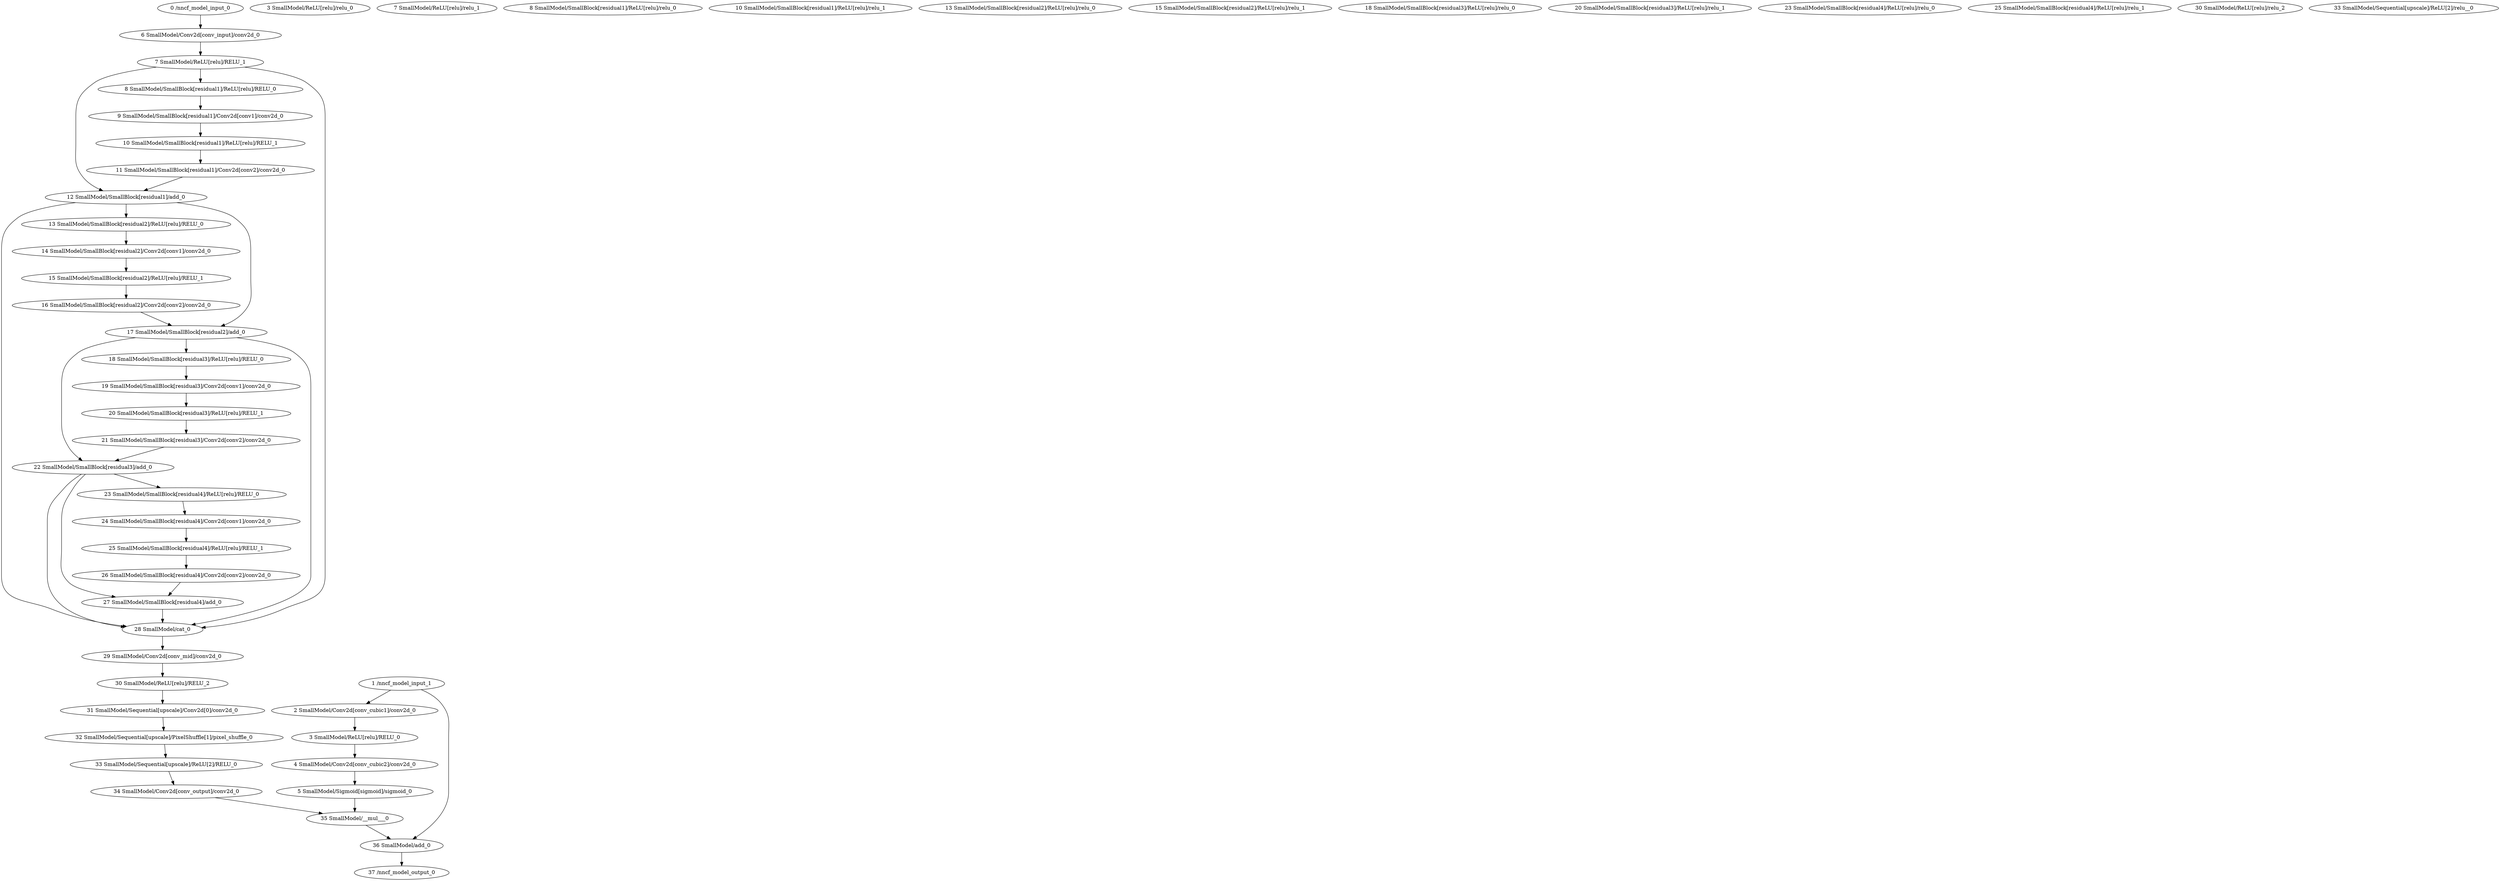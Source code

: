strict digraph  {
"0 /nncf_model_input_0" [id=0, type=nncf_model_input];
"1 /nncf_model_input_1" [id=1, type=nncf_model_input];
"2 SmallModel/Conv2d[conv_cubic1]/conv2d_0" [id=2, type=conv2d];
"3 SmallModel/ReLU[relu]/relu_0" [id=3, type=relu];
"4 SmallModel/Conv2d[conv_cubic2]/conv2d_0" [id=4, type=conv2d];
"5 SmallModel/Sigmoid[sigmoid]/sigmoid_0" [id=5, type=sigmoid];
"6 SmallModel/Conv2d[conv_input]/conv2d_0" [id=6, type=conv2d];
"7 SmallModel/ReLU[relu]/relu_1" [id=7, type=relu];
"8 SmallModel/SmallBlock[residual1]/ReLU[relu]/relu_0" [id=8, type=relu];
"9 SmallModel/SmallBlock[residual1]/Conv2d[conv1]/conv2d_0" [id=9, type=conv2d];
"10 SmallModel/SmallBlock[residual1]/ReLU[relu]/relu_1" [id=10, type=relu];
"11 SmallModel/SmallBlock[residual1]/Conv2d[conv2]/conv2d_0" [id=11, type=conv2d];
"12 SmallModel/SmallBlock[residual1]/add_0" [id=12, type=add];
"13 SmallModel/SmallBlock[residual2]/ReLU[relu]/relu_0" [id=13, type=relu];
"14 SmallModel/SmallBlock[residual2]/Conv2d[conv1]/conv2d_0" [id=14, type=conv2d];
"15 SmallModel/SmallBlock[residual2]/ReLU[relu]/relu_1" [id=15, type=relu];
"16 SmallModel/SmallBlock[residual2]/Conv2d[conv2]/conv2d_0" [id=16, type=conv2d];
"17 SmallModel/SmallBlock[residual2]/add_0" [id=17, type=add];
"18 SmallModel/SmallBlock[residual3]/ReLU[relu]/relu_0" [id=18, type=relu];
"19 SmallModel/SmallBlock[residual3]/Conv2d[conv1]/conv2d_0" [id=19, type=conv2d];
"20 SmallModel/SmallBlock[residual3]/ReLU[relu]/relu_1" [id=20, type=relu];
"21 SmallModel/SmallBlock[residual3]/Conv2d[conv2]/conv2d_0" [id=21, type=conv2d];
"22 SmallModel/SmallBlock[residual3]/add_0" [id=22, type=add];
"23 SmallModel/SmallBlock[residual4]/ReLU[relu]/relu_0" [id=23, type=relu];
"24 SmallModel/SmallBlock[residual4]/Conv2d[conv1]/conv2d_0" [id=24, type=conv2d];
"25 SmallModel/SmallBlock[residual4]/ReLU[relu]/relu_1" [id=25, type=relu];
"26 SmallModel/SmallBlock[residual4]/Conv2d[conv2]/conv2d_0" [id=26, type=conv2d];
"27 SmallModel/SmallBlock[residual4]/add_0" [id=27, type=add];
"28 SmallModel/cat_0" [id=28, type=cat];
"29 SmallModel/Conv2d[conv_mid]/conv2d_0" [id=29, type=conv2d];
"30 SmallModel/ReLU[relu]/relu_2" [id=30, type=relu];
"31 SmallModel/Sequential[upscale]/Conv2d[0]/conv2d_0" [id=31, type=conv2d];
"32 SmallModel/Sequential[upscale]/PixelShuffle[1]/pixel_shuffle_0" [id=32, type=pixel_shuffle];
"33 SmallModel/Sequential[upscale]/ReLU[2]/relu__0" [id=33, type=relu_];
"34 SmallModel/Conv2d[conv_output]/conv2d_0" [id=34, type=conv2d];
"35 SmallModel/__mul___0" [id=35, type=__mul__];
"36 SmallModel/add_0" [id=36, type=add];
"37 /nncf_model_output_0" [id=37, type=nncf_model_output];
"0 /nncf_model_input_0" -> "6 SmallModel/Conv2d[conv_input]/conv2d_0";
"1 /nncf_model_input_1" -> "2 SmallModel/Conv2d[conv_cubic1]/conv2d_0";
"2 SmallModel/Conv2d[conv_cubic1]/conv2d_0" -> "3 SmallModel/ReLU[relu]/RELU_0";
"3 SmallModel/ReLU[relu]/RELU_0" -> "4 SmallModel/Conv2d[conv_cubic2]/conv2d_0";
"4 SmallModel/Conv2d[conv_cubic2]/conv2d_0" -> "5 SmallModel/Sigmoid[sigmoid]/sigmoid_0";
"6 SmallModel/Conv2d[conv_input]/conv2d_0" -> "7 SmallModel/ReLU[relu]/RELU_1";
"7 SmallModel/ReLU[relu]/RELU_1" -> "8 SmallModel/SmallBlock[residual1]/ReLU[relu]/RELU_0";
"8 SmallModel/SmallBlock[residual1]/ReLU[relu]/RELU_0" -> "9 SmallModel/SmallBlock[residual1]/Conv2d[conv1]/conv2d_0";
"1 /nncf_model_input_1" -> "36 SmallModel/add_0";
"5 SmallModel/Sigmoid[sigmoid]/sigmoid_0" -> "35 SmallModel/__mul___0";
"7 SmallModel/ReLU[relu]/RELU_1" -> "12 SmallModel/SmallBlock[residual1]/add_0";
"7 SmallModel/ReLU[relu]/RELU_1" -> "28 SmallModel/cat_0";
"9 SmallModel/SmallBlock[residual1]/Conv2d[conv1]/conv2d_0" -> "10 SmallModel/SmallBlock[residual1]/ReLU[relu]/RELU_1";
"10 SmallModel/SmallBlock[residual1]/ReLU[relu]/RELU_1" -> "11 SmallModel/SmallBlock[residual1]/Conv2d[conv2]/conv2d_0";
"11 SmallModel/SmallBlock[residual1]/Conv2d[conv2]/conv2d_0" -> "12 SmallModel/SmallBlock[residual1]/add_0";
"12 SmallModel/SmallBlock[residual1]/add_0" -> "13 SmallModel/SmallBlock[residual2]/ReLU[relu]/RELU_0";
"12 SmallModel/SmallBlock[residual1]/add_0" -> "17 SmallModel/SmallBlock[residual2]/add_0";
"12 SmallModel/SmallBlock[residual1]/add_0" -> "28 SmallModel/cat_0";
"13 SmallModel/SmallBlock[residual2]/ReLU[relu]/RELU_0" -> "14 SmallModel/SmallBlock[residual2]/Conv2d[conv1]/conv2d_0";
"14 SmallModel/SmallBlock[residual2]/Conv2d[conv1]/conv2d_0" -> "15 SmallModel/SmallBlock[residual2]/ReLU[relu]/RELU_1";
"15 SmallModel/SmallBlock[residual2]/ReLU[relu]/RELU_1" -> "16 SmallModel/SmallBlock[residual2]/Conv2d[conv2]/conv2d_0";
"16 SmallModel/SmallBlock[residual2]/Conv2d[conv2]/conv2d_0" -> "17 SmallModel/SmallBlock[residual2]/add_0";
"17 SmallModel/SmallBlock[residual2]/add_0" -> "18 SmallModel/SmallBlock[residual3]/ReLU[relu]/RELU_0";
"17 SmallModel/SmallBlock[residual2]/add_0" -> "22 SmallModel/SmallBlock[residual3]/add_0";
"17 SmallModel/SmallBlock[residual2]/add_0" -> "28 SmallModel/cat_0";
"18 SmallModel/SmallBlock[residual3]/ReLU[relu]/RELU_0" -> "19 SmallModel/SmallBlock[residual3]/Conv2d[conv1]/conv2d_0";
"19 SmallModel/SmallBlock[residual3]/Conv2d[conv1]/conv2d_0" -> "20 SmallModel/SmallBlock[residual3]/ReLU[relu]/RELU_1";
"20 SmallModel/SmallBlock[residual3]/ReLU[relu]/RELU_1" -> "21 SmallModel/SmallBlock[residual3]/Conv2d[conv2]/conv2d_0";
"21 SmallModel/SmallBlock[residual3]/Conv2d[conv2]/conv2d_0" -> "22 SmallModel/SmallBlock[residual3]/add_0";
"22 SmallModel/SmallBlock[residual3]/add_0" -> "23 SmallModel/SmallBlock[residual4]/ReLU[relu]/RELU_0";
"22 SmallModel/SmallBlock[residual3]/add_0" -> "27 SmallModel/SmallBlock[residual4]/add_0";
"22 SmallModel/SmallBlock[residual3]/add_0" -> "28 SmallModel/cat_0";
"23 SmallModel/SmallBlock[residual4]/ReLU[relu]/RELU_0" -> "24 SmallModel/SmallBlock[residual4]/Conv2d[conv1]/conv2d_0";
"24 SmallModel/SmallBlock[residual4]/Conv2d[conv1]/conv2d_0" -> "25 SmallModel/SmallBlock[residual4]/ReLU[relu]/RELU_1";
"25 SmallModel/SmallBlock[residual4]/ReLU[relu]/RELU_1" -> "26 SmallModel/SmallBlock[residual4]/Conv2d[conv2]/conv2d_0";
"26 SmallModel/SmallBlock[residual4]/Conv2d[conv2]/conv2d_0" -> "27 SmallModel/SmallBlock[residual4]/add_0";
"27 SmallModel/SmallBlock[residual4]/add_0" -> "28 SmallModel/cat_0";
"28 SmallModel/cat_0" -> "29 SmallModel/Conv2d[conv_mid]/conv2d_0";
"29 SmallModel/Conv2d[conv_mid]/conv2d_0" -> "30 SmallModel/ReLU[relu]/RELU_2";
"30 SmallModel/ReLU[relu]/RELU_2" -> "31 SmallModel/Sequential[upscale]/Conv2d[0]/conv2d_0";
"31 SmallModel/Sequential[upscale]/Conv2d[0]/conv2d_0" -> "32 SmallModel/Sequential[upscale]/PixelShuffle[1]/pixel_shuffle_0";
"32 SmallModel/Sequential[upscale]/PixelShuffle[1]/pixel_shuffle_0" -> "33 SmallModel/Sequential[upscale]/ReLU[2]/RELU_0";
"33 SmallModel/Sequential[upscale]/ReLU[2]/RELU_0" -> "34 SmallModel/Conv2d[conv_output]/conv2d_0";
"34 SmallModel/Conv2d[conv_output]/conv2d_0" -> "35 SmallModel/__mul___0";
"35 SmallModel/__mul___0" -> "36 SmallModel/add_0";
"36 SmallModel/add_0" -> "37 /nncf_model_output_0";
}
